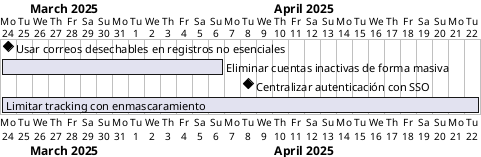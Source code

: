 @startgantt
Project starts 2025-03-24
[Usar correos desechables en registros no esenciales] happens 2025-03-24
[Eliminar cuentas inactivas de forma masiva] lasts 14 days
[Centralizar autenticación con SSO] happens 2025-04-08
[Limitar tracking con enmascaramiento] lasts 30 days
@endgantt
